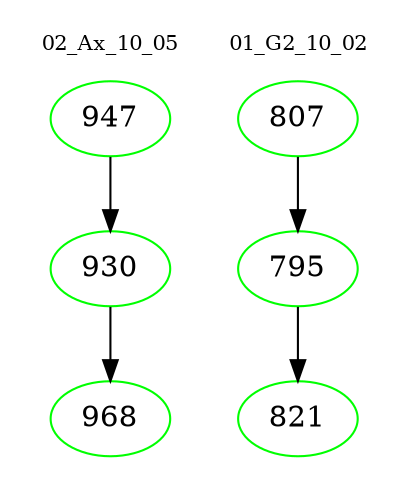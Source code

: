 digraph{
subgraph cluster_0 {
color = white
label = "02_Ax_10_05";
fontsize=10;
T0_947 [label="947", color="green"]
T0_947 -> T0_930 [color="black"]
T0_930 [label="930", color="green"]
T0_930 -> T0_968 [color="black"]
T0_968 [label="968", color="green"]
}
subgraph cluster_1 {
color = white
label = "01_G2_10_02";
fontsize=10;
T1_807 [label="807", color="green"]
T1_807 -> T1_795 [color="black"]
T1_795 [label="795", color="green"]
T1_795 -> T1_821 [color="black"]
T1_821 [label="821", color="green"]
}
}
